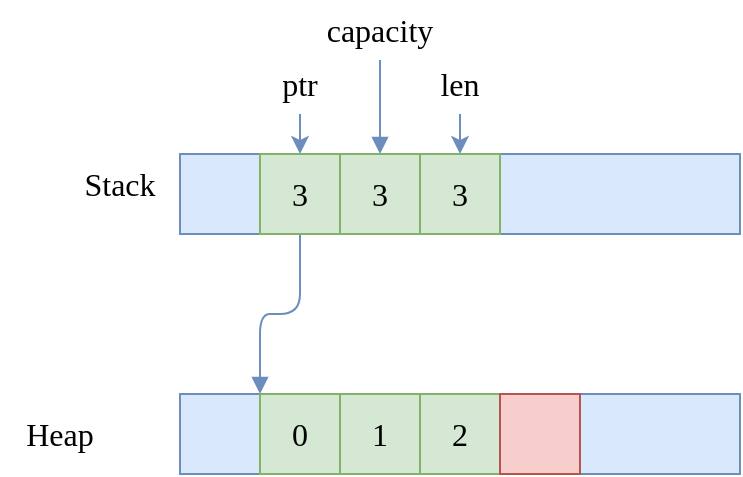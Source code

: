 <mxfile version="24.2.5" type="device">
  <diagram name="Page-1" id="4A14ceEXD6L7OAd0jYPE">
    <mxGraphModel dx="1420" dy="821" grid="1" gridSize="10" guides="1" tooltips="1" connect="1" arrows="1" fold="1" page="1" pageScale="1" pageWidth="850" pageHeight="1100" math="0" shadow="0">
      <root>
        <mxCell id="0" />
        <mxCell id="1" parent="0" />
        <mxCell id="5wcAg91IzV6ZJpHaj-89-5" value="" style="rounded=0;whiteSpace=wrap;html=1;shadow=0;strokeColor=#6c8ebf;strokeWidth=1;fontFamily=Ubuntu;fontSize=16;fontStyle=0;fillColor=#dae8fc;" vertex="1" parent="1">
          <mxGeometry x="240" y="360" width="280" height="40" as="geometry" />
        </mxCell>
        <mxCell id="5wcAg91IzV6ZJpHaj-89-6" value="" style="group" vertex="1" connectable="0" parent="1">
          <mxGeometry x="280" y="360" width="160" height="40" as="geometry" />
        </mxCell>
        <mxCell id="5wcAg91IzV6ZJpHaj-89-1" value="0" style="rounded=0;whiteSpace=wrap;html=1;shadow=0;strokeColor=#82b366;strokeWidth=1;fontFamily=Ubuntu;fontSize=16;fontStyle=0;fillColor=#d5e8d4;" vertex="1" parent="5wcAg91IzV6ZJpHaj-89-6">
          <mxGeometry width="40" height="40" as="geometry" />
        </mxCell>
        <mxCell id="5wcAg91IzV6ZJpHaj-89-2" value="1" style="rounded=0;whiteSpace=wrap;html=1;shadow=0;strokeColor=#82b366;strokeWidth=1;fontFamily=Ubuntu;fontSize=16;fontStyle=0;fillColor=#d5e8d4;" vertex="1" parent="5wcAg91IzV6ZJpHaj-89-6">
          <mxGeometry x="40" width="40" height="40" as="geometry" />
        </mxCell>
        <mxCell id="5wcAg91IzV6ZJpHaj-89-3" value="2" style="rounded=0;whiteSpace=wrap;html=1;shadow=0;strokeColor=#82b366;strokeWidth=1;fontFamily=Ubuntu;fontSize=16;fontStyle=0;fillColor=#d5e8d4;" vertex="1" parent="5wcAg91IzV6ZJpHaj-89-6">
          <mxGeometry x="80" width="40" height="40" as="geometry" />
        </mxCell>
        <mxCell id="5wcAg91IzV6ZJpHaj-89-4" value="" style="rounded=0;whiteSpace=wrap;html=1;shadow=0;strokeColor=#b85450;strokeWidth=1;fontFamily=Ubuntu;fontSize=16;fontStyle=0;fillColor=#f8cecc;" vertex="1" parent="5wcAg91IzV6ZJpHaj-89-6">
          <mxGeometry x="120" width="40" height="40" as="geometry" />
        </mxCell>
        <mxCell id="5wcAg91IzV6ZJpHaj-89-7" value="Heap" style="text;html=1;align=center;verticalAlign=middle;whiteSpace=wrap;rounded=0;fontFamily=Ubuntu;fontSize=16;fontStyle=0;" vertex="1" parent="1">
          <mxGeometry x="150" y="365" width="60" height="30" as="geometry" />
        </mxCell>
        <mxCell id="5wcAg91IzV6ZJpHaj-89-8" value="Stack" style="text;html=1;align=center;verticalAlign=middle;whiteSpace=wrap;rounded=0;fontFamily=Ubuntu;fontSize=16;fontStyle=0;" vertex="1" parent="1">
          <mxGeometry x="180" y="240" width="60" height="30" as="geometry" />
        </mxCell>
        <mxCell id="5wcAg91IzV6ZJpHaj-89-9" value="" style="rounded=0;whiteSpace=wrap;html=1;shadow=0;strokeColor=#6c8ebf;strokeWidth=1;fontFamily=Ubuntu;fontSize=16;fontStyle=0;fillColor=#dae8fc;" vertex="1" parent="1">
          <mxGeometry x="240" y="240" width="280" height="40" as="geometry" />
        </mxCell>
        <mxCell id="5wcAg91IzV6ZJpHaj-89-10" value="3" style="rounded=0;whiteSpace=wrap;html=1;shadow=0;strokeColor=#82b366;strokeWidth=1;fontFamily=Ubuntu;fontSize=16;fontStyle=0;fillColor=#d5e8d4;" vertex="1" parent="1">
          <mxGeometry x="320" y="240" width="40" height="40" as="geometry" />
        </mxCell>
        <mxCell id="5wcAg91IzV6ZJpHaj-89-11" value="3" style="rounded=0;whiteSpace=wrap;html=1;shadow=0;strokeColor=#82b366;strokeWidth=1;fontFamily=Ubuntu;fontSize=16;fontStyle=0;fillColor=#d5e8d4;" vertex="1" parent="1">
          <mxGeometry x="360" y="240" width="40" height="40" as="geometry" />
        </mxCell>
        <mxCell id="5wcAg91IzV6ZJpHaj-89-13" style="edgeStyle=orthogonalEdgeStyle;rounded=1;orthogonalLoop=1;jettySize=auto;html=1;entryX=0;entryY=0;entryDx=0;entryDy=0;shadow=0;strokeColor=#6c8ebf;strokeWidth=1;fontFamily=Ubuntu;fontSize=14;fontStyle=0;endArrow=block;endFill=1;fillColor=#dae8fc;" edge="1" parent="1" source="5wcAg91IzV6ZJpHaj-89-12" target="5wcAg91IzV6ZJpHaj-89-1">
          <mxGeometry relative="1" as="geometry" />
        </mxCell>
        <mxCell id="5wcAg91IzV6ZJpHaj-89-12" value="3" style="rounded=0;whiteSpace=wrap;html=1;shadow=0;strokeColor=#82b366;strokeWidth=1;fontFamily=Ubuntu;fontSize=16;fontStyle=0;fillColor=#d5e8d4;" vertex="1" parent="1">
          <mxGeometry x="280" y="240" width="40" height="40" as="geometry" />
        </mxCell>
        <mxCell id="5wcAg91IzV6ZJpHaj-89-14" value="ptr" style="text;html=1;align=center;verticalAlign=middle;whiteSpace=wrap;rounded=0;fontFamily=Ubuntu;fontSize=16;fontStyle=0;" vertex="1" parent="1">
          <mxGeometry x="270" y="190" width="60" height="30" as="geometry" />
        </mxCell>
        <mxCell id="5wcAg91IzV6ZJpHaj-89-15" value="len" style="text;html=1;align=center;verticalAlign=middle;whiteSpace=wrap;rounded=0;fontFamily=Ubuntu;fontSize=16;fontStyle=0;" vertex="1" parent="1">
          <mxGeometry x="350" y="190" width="60" height="30" as="geometry" />
        </mxCell>
        <mxCell id="5wcAg91IzV6ZJpHaj-89-18" style="edgeStyle=orthogonalEdgeStyle;rounded=1;orthogonalLoop=1;jettySize=auto;html=1;shadow=0;strokeColor=#6c8ebf;strokeWidth=1;fontFamily=Ubuntu;fontSize=14;fontStyle=0;endArrow=block;endFill=1;fillColor=#dae8fc;" edge="1" parent="1" source="5wcAg91IzV6ZJpHaj-89-16" target="5wcAg91IzV6ZJpHaj-89-10">
          <mxGeometry relative="1" as="geometry" />
        </mxCell>
        <mxCell id="5wcAg91IzV6ZJpHaj-89-16" value="capacity" style="text;html=1;align=center;verticalAlign=middle;whiteSpace=wrap;rounded=0;fontFamily=Ubuntu;fontSize=16;fontStyle=0;" vertex="1" parent="1">
          <mxGeometry x="310" y="163" width="60" height="30" as="geometry" />
        </mxCell>
        <mxCell id="5wcAg91IzV6ZJpHaj-89-19" value="" style="endArrow=classic;html=1;rounded=1;shadow=0;strokeColor=#6c8ebf;strokeWidth=1;fontFamily=Ubuntu;fontSize=14;fontStyle=0;fillColor=#dae8fc;exitX=0.5;exitY=1;exitDx=0;exitDy=0;entryX=0.5;entryY=0;entryDx=0;entryDy=0;" edge="1" parent="1" source="5wcAg91IzV6ZJpHaj-89-15" target="5wcAg91IzV6ZJpHaj-89-11">
          <mxGeometry width="50" height="50" relative="1" as="geometry">
            <mxPoint x="400" y="450" as="sourcePoint" />
            <mxPoint x="450" y="400" as="targetPoint" />
          </mxGeometry>
        </mxCell>
        <mxCell id="5wcAg91IzV6ZJpHaj-89-20" value="" style="endArrow=classic;html=1;rounded=1;shadow=0;strokeColor=#6c8ebf;strokeWidth=1;fontFamily=Ubuntu;fontSize=14;fontStyle=0;fillColor=#dae8fc;exitX=0.5;exitY=1;exitDx=0;exitDy=0;" edge="1" parent="1" source="5wcAg91IzV6ZJpHaj-89-14" target="5wcAg91IzV6ZJpHaj-89-12">
          <mxGeometry width="50" height="50" relative="1" as="geometry">
            <mxPoint x="400" y="450" as="sourcePoint" />
            <mxPoint x="450" y="400" as="targetPoint" />
          </mxGeometry>
        </mxCell>
      </root>
    </mxGraphModel>
  </diagram>
</mxfile>
